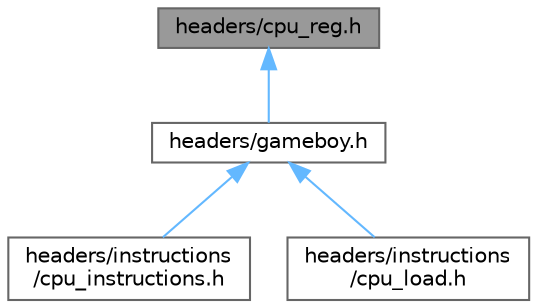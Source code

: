 digraph "headers/cpu_reg.h"
{
 // LATEX_PDF_SIZE
  bgcolor="transparent";
  edge [fontname=Helvetica,fontsize=10,labelfontname=Helvetica,labelfontsize=10];
  node [fontname=Helvetica,fontsize=10,shape=box,height=0.2,width=0.4];
  Node1 [id="Node000001",label="headers/cpu_reg.h",height=0.2,width=0.4,color="gray40", fillcolor="grey60", style="filled", fontcolor="black",tooltip="Defines the struct used to manipulate CPU registers. As specified in pandocs, some 8bit registers can..."];
  Node1 -> Node2 [id="edge1_Node000001_Node000002",dir="back",color="steelblue1",style="solid",tooltip=" "];
  Node2 [id="Node000002",label="headers/gameboy.h",height=0.2,width=0.4,color="grey40", fillcolor="white", style="filled",URL="$gameboy_8h_source.html",tooltip=" "];
  Node2 -> Node3 [id="edge2_Node000002_Node000003",dir="back",color="steelblue1",style="solid",tooltip=" "];
  Node3 [id="Node000003",label="headers/instructions\l/cpu_instructions.h",height=0.2,width=0.4,color="grey40", fillcolor="white", style="filled",URL="$cpu__instructions_8h_source.html",tooltip=" "];
  Node2 -> Node4 [id="edge3_Node000002_Node000004",dir="back",color="steelblue1",style="solid",tooltip=" "];
  Node4 [id="Node000004",label="headers/instructions\l/cpu_load.h",height=0.2,width=0.4,color="grey40", fillcolor="white", style="filled",URL="$cpu__load_8h.html",tooltip="This file is used to implement all gameboy's cpu load instructions. This is done with the help of htt..."];
}

